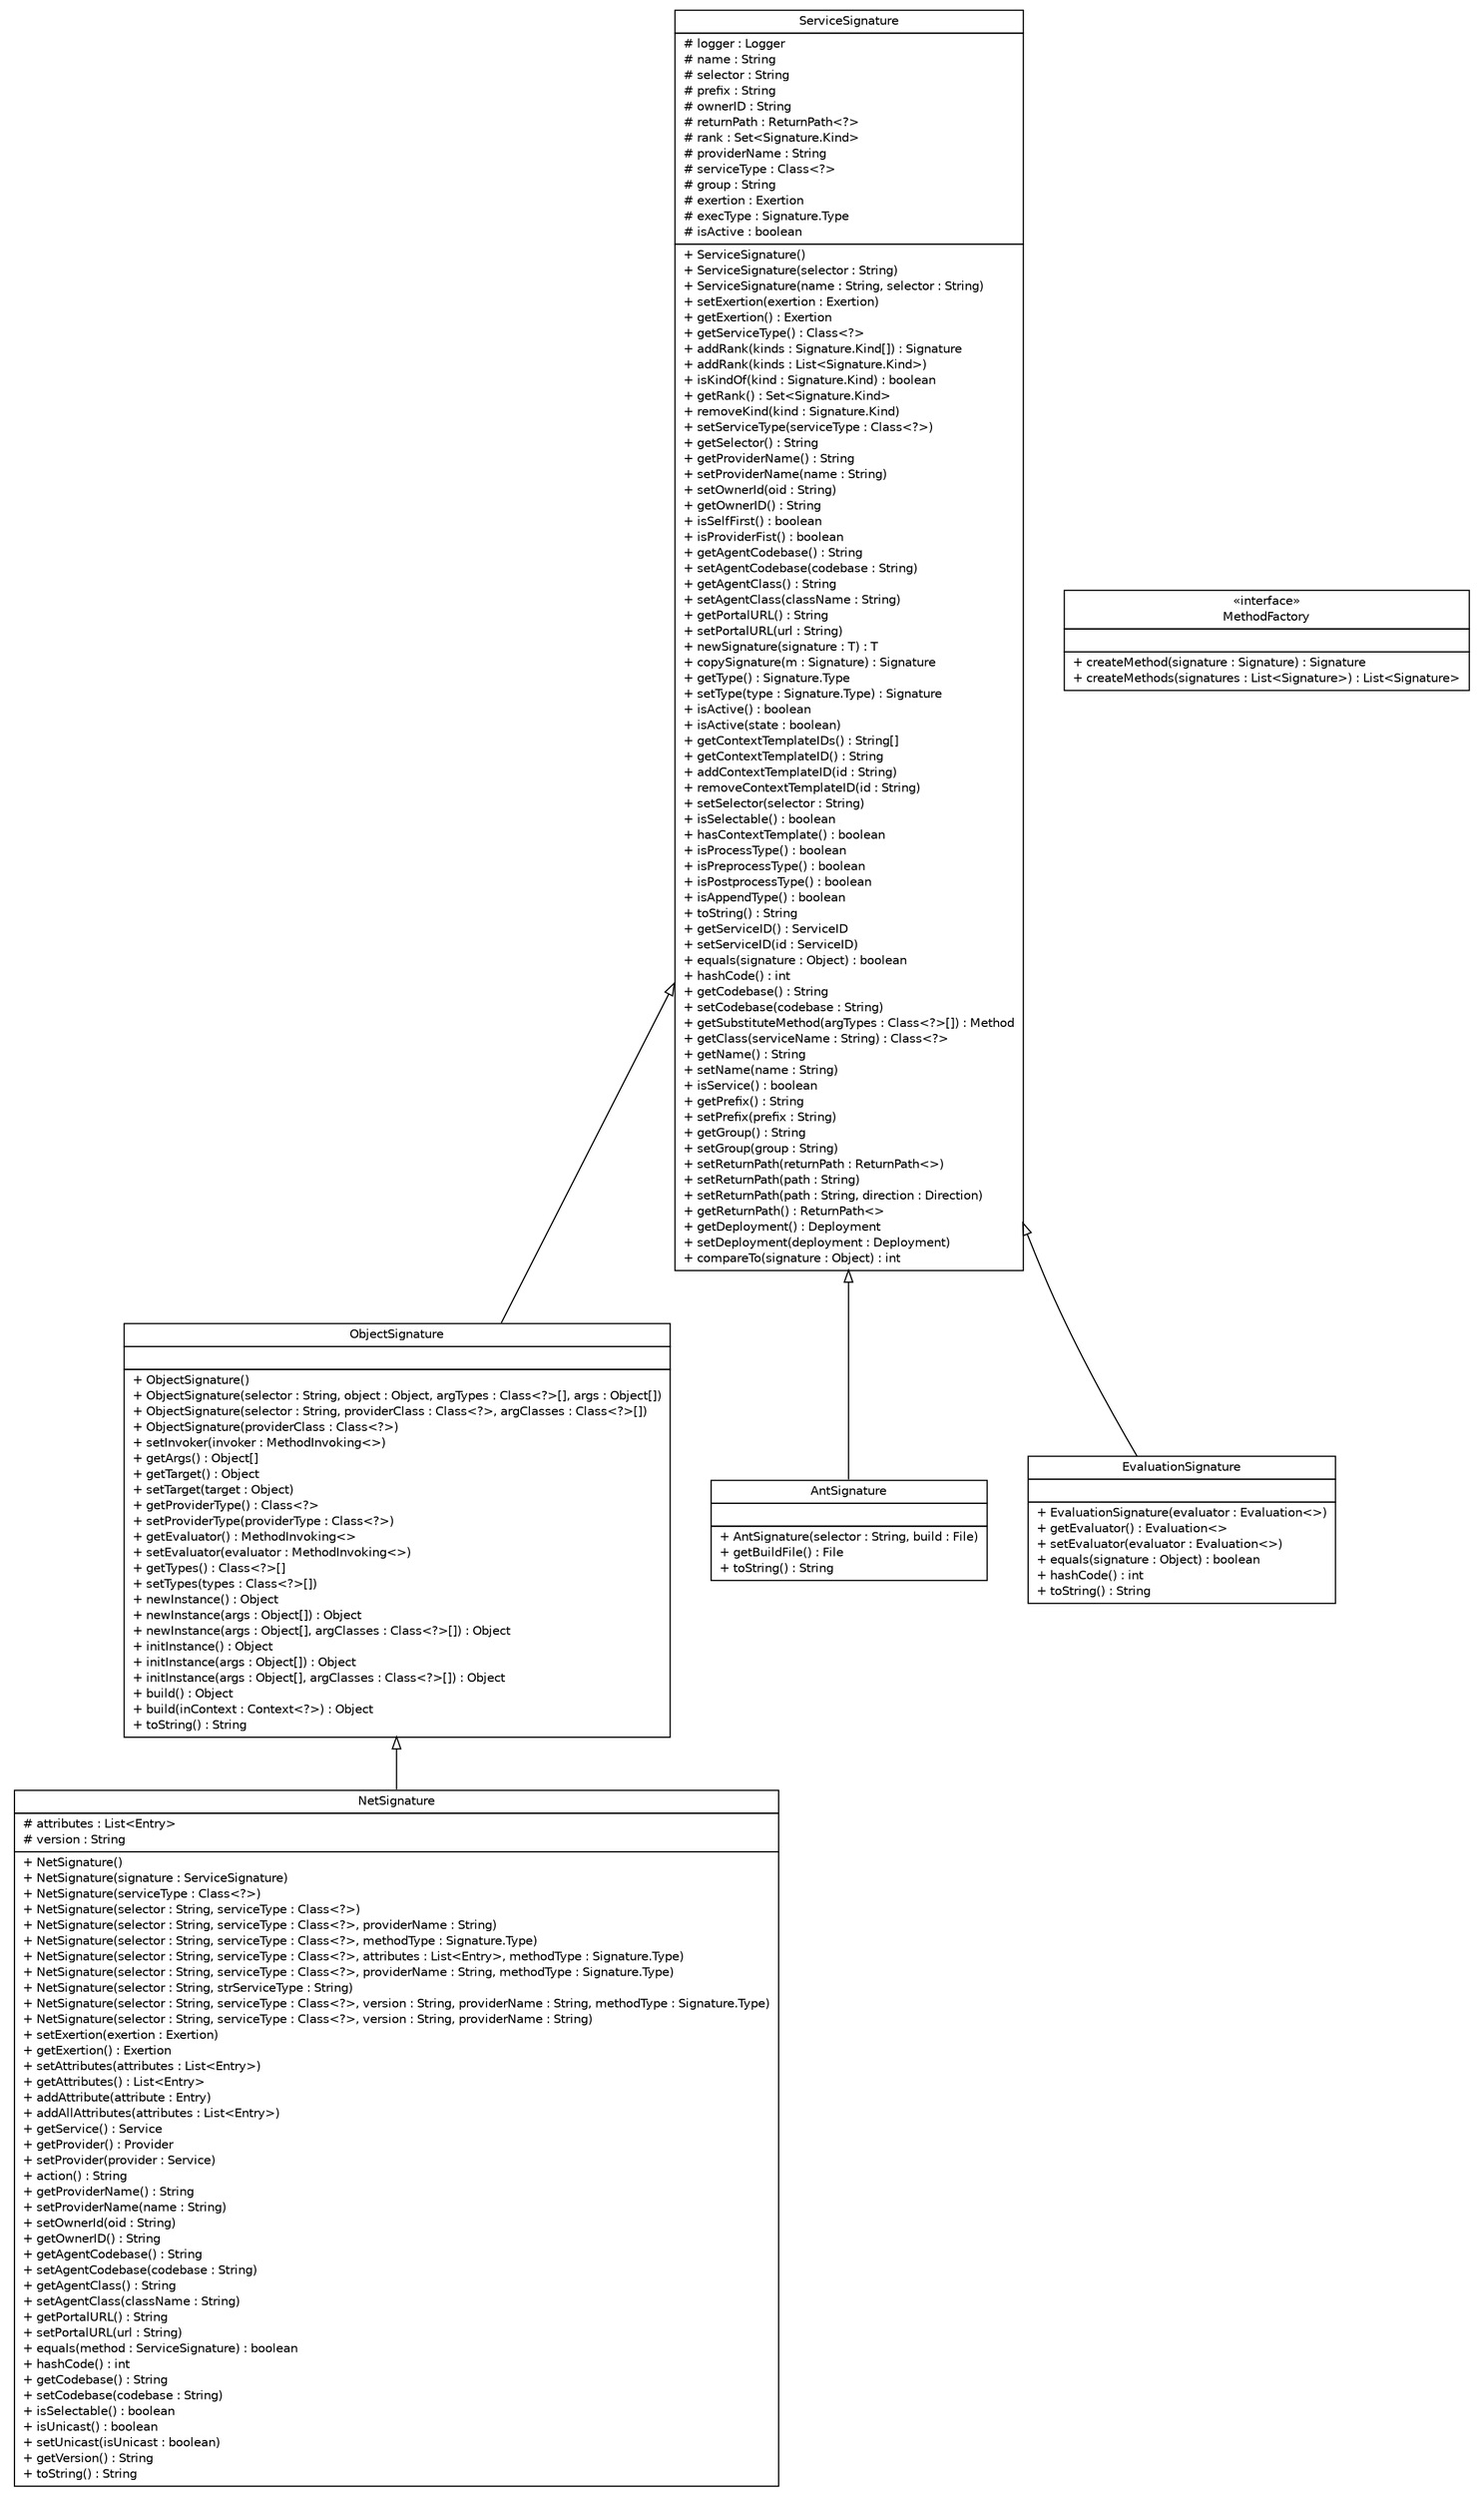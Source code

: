 #!/usr/local/bin/dot
#
# Class diagram 
# Generated by UMLGraph version R5_6 (http://www.umlgraph.org/)
#

digraph G {
	edge [fontname="Helvetica",fontsize=10,labelfontname="Helvetica",labelfontsize=10];
	node [fontname="Helvetica",fontsize=10,shape=plaintext];
	nodesep=0.25;
	ranksep=0.5;
	// sorcer.core.signature.ObjectSignature
	c16937 [label=<<table title="sorcer.core.signature.ObjectSignature" border="0" cellborder="1" cellspacing="0" cellpadding="2" port="p" href="./ObjectSignature.html">
		<tr><td><table border="0" cellspacing="0" cellpadding="1">
<tr><td align="center" balign="center"> ObjectSignature </td></tr>
		</table></td></tr>
		<tr><td><table border="0" cellspacing="0" cellpadding="1">
<tr><td align="left" balign="left">  </td></tr>
		</table></td></tr>
		<tr><td><table border="0" cellspacing="0" cellpadding="1">
<tr><td align="left" balign="left"> + ObjectSignature() </td></tr>
<tr><td align="left" balign="left"> + ObjectSignature(selector : String, object : Object, argTypes : Class&lt;?&gt;[], args : Object[]) </td></tr>
<tr><td align="left" balign="left"> + ObjectSignature(selector : String, providerClass : Class&lt;?&gt;, argClasses : Class&lt;?&gt;[]) </td></tr>
<tr><td align="left" balign="left"> + ObjectSignature(providerClass : Class&lt;?&gt;) </td></tr>
<tr><td align="left" balign="left"> + setInvoker(invoker : MethodInvoking&lt;&gt;) </td></tr>
<tr><td align="left" balign="left"> + getArgs() : Object[] </td></tr>
<tr><td align="left" balign="left"> + getTarget() : Object </td></tr>
<tr><td align="left" balign="left"> + setTarget(target : Object) </td></tr>
<tr><td align="left" balign="left"> + getProviderType() : Class&lt;?&gt; </td></tr>
<tr><td align="left" balign="left"> + setProviderType(providerType : Class&lt;?&gt;) </td></tr>
<tr><td align="left" balign="left"> + getEvaluator() : MethodInvoking&lt;&gt; </td></tr>
<tr><td align="left" balign="left"> + setEvaluator(evaluator : MethodInvoking&lt;&gt;) </td></tr>
<tr><td align="left" balign="left"> + getTypes() : Class&lt;?&gt;[] </td></tr>
<tr><td align="left" balign="left"> + setTypes(types : Class&lt;?&gt;[]) </td></tr>
<tr><td align="left" balign="left"> + newInstance() : Object </td></tr>
<tr><td align="left" balign="left"> + newInstance(args : Object[]) : Object </td></tr>
<tr><td align="left" balign="left"> + newInstance(args : Object[], argClasses : Class&lt;?&gt;[]) : Object </td></tr>
<tr><td align="left" balign="left"> + initInstance() : Object </td></tr>
<tr><td align="left" balign="left"> + initInstance(args : Object[]) : Object </td></tr>
<tr><td align="left" balign="left"> + initInstance(args : Object[], argClasses : Class&lt;?&gt;[]) : Object </td></tr>
<tr><td align="left" balign="left"> + build() : Object </td></tr>
<tr><td align="left" balign="left"> + build(inContext : Context&lt;?&gt;) : Object </td></tr>
<tr><td align="left" balign="left"> + toString() : String </td></tr>
		</table></td></tr>
		</table>>, URL="./ObjectSignature.html", fontname="Helvetica", fontcolor="black", fontsize=10.0];
	// sorcer.core.signature.NetSignature
	c16938 [label=<<table title="sorcer.core.signature.NetSignature" border="0" cellborder="1" cellspacing="0" cellpadding="2" port="p" href="./NetSignature.html">
		<tr><td><table border="0" cellspacing="0" cellpadding="1">
<tr><td align="center" balign="center"> NetSignature </td></tr>
		</table></td></tr>
		<tr><td><table border="0" cellspacing="0" cellpadding="1">
<tr><td align="left" balign="left"> # attributes : List&lt;Entry&gt; </td></tr>
<tr><td align="left" balign="left"> # version : String </td></tr>
		</table></td></tr>
		<tr><td><table border="0" cellspacing="0" cellpadding="1">
<tr><td align="left" balign="left"> + NetSignature() </td></tr>
<tr><td align="left" balign="left"> + NetSignature(signature : ServiceSignature) </td></tr>
<tr><td align="left" balign="left"> + NetSignature(serviceType : Class&lt;?&gt;) </td></tr>
<tr><td align="left" balign="left"> + NetSignature(selector : String, serviceType : Class&lt;?&gt;) </td></tr>
<tr><td align="left" balign="left"> + NetSignature(selector : String, serviceType : Class&lt;?&gt;, providerName : String) </td></tr>
<tr><td align="left" balign="left"> + NetSignature(selector : String, serviceType : Class&lt;?&gt;, methodType : Signature.Type) </td></tr>
<tr><td align="left" balign="left"> + NetSignature(selector : String, serviceType : Class&lt;?&gt;, attributes : List&lt;Entry&gt;, methodType : Signature.Type) </td></tr>
<tr><td align="left" balign="left"> + NetSignature(selector : String, serviceType : Class&lt;?&gt;, providerName : String, methodType : Signature.Type) </td></tr>
<tr><td align="left" balign="left"> + NetSignature(selector : String, strServiceType : String) </td></tr>
<tr><td align="left" balign="left"> + NetSignature(selector : String, serviceType : Class&lt;?&gt;, version : String, providerName : String, methodType : Signature.Type) </td></tr>
<tr><td align="left" balign="left"> + NetSignature(selector : String, serviceType : Class&lt;?&gt;, version : String, providerName : String) </td></tr>
<tr><td align="left" balign="left"> + setExertion(exertion : Exertion) </td></tr>
<tr><td align="left" balign="left"> + getExertion() : Exertion </td></tr>
<tr><td align="left" balign="left"> + setAttributes(attributes : List&lt;Entry&gt;) </td></tr>
<tr><td align="left" balign="left"> + getAttributes() : List&lt;Entry&gt; </td></tr>
<tr><td align="left" balign="left"> + addAttribute(attribute : Entry) </td></tr>
<tr><td align="left" balign="left"> + addAllAttributes(attributes : List&lt;Entry&gt;) </td></tr>
<tr><td align="left" balign="left"> + getService() : Service </td></tr>
<tr><td align="left" balign="left"> + getProvider() : Provider </td></tr>
<tr><td align="left" balign="left"> + setProvider(provider : Service) </td></tr>
<tr><td align="left" balign="left"> + action() : String </td></tr>
<tr><td align="left" balign="left"> + getProviderName() : String </td></tr>
<tr><td align="left" balign="left"> + setProviderName(name : String) </td></tr>
<tr><td align="left" balign="left"> + setOwnerId(oid : String) </td></tr>
<tr><td align="left" balign="left"> + getOwnerID() : String </td></tr>
<tr><td align="left" balign="left"> + getAgentCodebase() : String </td></tr>
<tr><td align="left" balign="left"> + setAgentCodebase(codebase : String) </td></tr>
<tr><td align="left" balign="left"> + getAgentClass() : String </td></tr>
<tr><td align="left" balign="left"> + setAgentClass(className : String) </td></tr>
<tr><td align="left" balign="left"> + getPortalURL() : String </td></tr>
<tr><td align="left" balign="left"> + setPortalURL(url : String) </td></tr>
<tr><td align="left" balign="left"> + equals(method : ServiceSignature) : boolean </td></tr>
<tr><td align="left" balign="left"> + hashCode() : int </td></tr>
<tr><td align="left" balign="left"> + getCodebase() : String </td></tr>
<tr><td align="left" balign="left"> + setCodebase(codebase : String) </td></tr>
<tr><td align="left" balign="left"> + isSelectable() : boolean </td></tr>
<tr><td align="left" balign="left"> + isUnicast() : boolean </td></tr>
<tr><td align="left" balign="left"> + setUnicast(isUnicast : boolean) </td></tr>
<tr><td align="left" balign="left"> + getVersion() : String </td></tr>
<tr><td align="left" balign="left"> + toString() : String </td></tr>
		</table></td></tr>
		</table>>, URL="./NetSignature.html", fontname="Helvetica", fontcolor="black", fontsize=10.0];
	// sorcer.core.signature.AntSignature
	c16939 [label=<<table title="sorcer.core.signature.AntSignature" border="0" cellborder="1" cellspacing="0" cellpadding="2" port="p" href="./AntSignature.html">
		<tr><td><table border="0" cellspacing="0" cellpadding="1">
<tr><td align="center" balign="center"> AntSignature </td></tr>
		</table></td></tr>
		<tr><td><table border="0" cellspacing="0" cellpadding="1">
<tr><td align="left" balign="left">  </td></tr>
		</table></td></tr>
		<tr><td><table border="0" cellspacing="0" cellpadding="1">
<tr><td align="left" balign="left"> + AntSignature(selector : String, build : File) </td></tr>
<tr><td align="left" balign="left"> + getBuildFile() : File </td></tr>
<tr><td align="left" balign="left"> + toString() : String </td></tr>
		</table></td></tr>
		</table>>, URL="./AntSignature.html", fontname="Helvetica", fontcolor="black", fontsize=10.0];
	// sorcer.core.signature.MethodFactory
	c16940 [label=<<table title="sorcer.core.signature.MethodFactory" border="0" cellborder="1" cellspacing="0" cellpadding="2" port="p" href="./MethodFactory.html">
		<tr><td><table border="0" cellspacing="0" cellpadding="1">
<tr><td align="center" balign="center"> &#171;interface&#187; </td></tr>
<tr><td align="center" balign="center"> MethodFactory </td></tr>
		</table></td></tr>
		<tr><td><table border="0" cellspacing="0" cellpadding="1">
<tr><td align="left" balign="left">  </td></tr>
		</table></td></tr>
		<tr><td><table border="0" cellspacing="0" cellpadding="1">
<tr><td align="left" balign="left"> + createMethod(signature : Signature) : Signature </td></tr>
<tr><td align="left" balign="left"> + createMethods(signatures : List&lt;Signature&gt;) : List&lt;Signature&gt; </td></tr>
		</table></td></tr>
		</table>>, URL="./MethodFactory.html", fontname="Helvetica", fontcolor="black", fontsize=10.0];
	// sorcer.core.signature.EvaluationSignature
	c16941 [label=<<table title="sorcer.core.signature.EvaluationSignature" border="0" cellborder="1" cellspacing="0" cellpadding="2" port="p" href="./EvaluationSignature.html">
		<tr><td><table border="0" cellspacing="0" cellpadding="1">
<tr><td align="center" balign="center"> EvaluationSignature </td></tr>
		</table></td></tr>
		<tr><td><table border="0" cellspacing="0" cellpadding="1">
<tr><td align="left" balign="left">  </td></tr>
		</table></td></tr>
		<tr><td><table border="0" cellspacing="0" cellpadding="1">
<tr><td align="left" balign="left"> + EvaluationSignature(evaluator : Evaluation&lt;&gt;) </td></tr>
<tr><td align="left" balign="left"> + getEvaluator() : Evaluation&lt;&gt; </td></tr>
<tr><td align="left" balign="left"> + setEvaluator(evaluator : Evaluation&lt;&gt;) </td></tr>
<tr><td align="left" balign="left"> + equals(signature : Object) : boolean </td></tr>
<tr><td align="left" balign="left"> + hashCode() : int </td></tr>
<tr><td align="left" balign="left"> + toString() : String </td></tr>
		</table></td></tr>
		</table>>, URL="./EvaluationSignature.html", fontname="Helvetica", fontcolor="black", fontsize=10.0];
	// sorcer.core.signature.ServiceSignature
	c16942 [label=<<table title="sorcer.core.signature.ServiceSignature" border="0" cellborder="1" cellspacing="0" cellpadding="2" port="p" href="./ServiceSignature.html">
		<tr><td><table border="0" cellspacing="0" cellpadding="1">
<tr><td align="center" balign="center"> ServiceSignature </td></tr>
		</table></td></tr>
		<tr><td><table border="0" cellspacing="0" cellpadding="1">
<tr><td align="left" balign="left"> # logger : Logger </td></tr>
<tr><td align="left" balign="left"> # name : String </td></tr>
<tr><td align="left" balign="left"> # selector : String </td></tr>
<tr><td align="left" balign="left"> # prefix : String </td></tr>
<tr><td align="left" balign="left"> # ownerID : String </td></tr>
<tr><td align="left" balign="left"> # returnPath : ReturnPath&lt;?&gt; </td></tr>
<tr><td align="left" balign="left"> # rank : Set&lt;Signature.Kind&gt; </td></tr>
<tr><td align="left" balign="left"> # providerName : String </td></tr>
<tr><td align="left" balign="left"> # serviceType : Class&lt;?&gt; </td></tr>
<tr><td align="left" balign="left"> # group : String </td></tr>
<tr><td align="left" balign="left"> # exertion : Exertion </td></tr>
<tr><td align="left" balign="left"> # execType : Signature.Type </td></tr>
<tr><td align="left" balign="left"> # isActive : boolean </td></tr>
		</table></td></tr>
		<tr><td><table border="0" cellspacing="0" cellpadding="1">
<tr><td align="left" balign="left"> + ServiceSignature() </td></tr>
<tr><td align="left" balign="left"> + ServiceSignature(selector : String) </td></tr>
<tr><td align="left" balign="left"> + ServiceSignature(name : String, selector : String) </td></tr>
<tr><td align="left" balign="left"> + setExertion(exertion : Exertion) </td></tr>
<tr><td align="left" balign="left"> + getExertion() : Exertion </td></tr>
<tr><td align="left" balign="left"> + getServiceType() : Class&lt;?&gt; </td></tr>
<tr><td align="left" balign="left"> + addRank(kinds : Signature.Kind[]) : Signature </td></tr>
<tr><td align="left" balign="left"> + addRank(kinds : List&lt;Signature.Kind&gt;) </td></tr>
<tr><td align="left" balign="left"> + isKindOf(kind : Signature.Kind) : boolean </td></tr>
<tr><td align="left" balign="left"> + getRank() : Set&lt;Signature.Kind&gt; </td></tr>
<tr><td align="left" balign="left"> + removeKind(kind : Signature.Kind) </td></tr>
<tr><td align="left" balign="left"> + setServiceType(serviceType : Class&lt;?&gt;) </td></tr>
<tr><td align="left" balign="left"> + getSelector() : String </td></tr>
<tr><td align="left" balign="left"> + getProviderName() : String </td></tr>
<tr><td align="left" balign="left"> + setProviderName(name : String) </td></tr>
<tr><td align="left" balign="left"> + setOwnerId(oid : String) </td></tr>
<tr><td align="left" balign="left"> + getOwnerID() : String </td></tr>
<tr><td align="left" balign="left"> + isSelfFirst() : boolean </td></tr>
<tr><td align="left" balign="left"> + isProviderFist() : boolean </td></tr>
<tr><td align="left" balign="left"> + getAgentCodebase() : String </td></tr>
<tr><td align="left" balign="left"> + setAgentCodebase(codebase : String) </td></tr>
<tr><td align="left" balign="left"> + getAgentClass() : String </td></tr>
<tr><td align="left" balign="left"> + setAgentClass(className : String) </td></tr>
<tr><td align="left" balign="left"> + getPortalURL() : String </td></tr>
<tr><td align="left" balign="left"> + setPortalURL(url : String) </td></tr>
<tr><td align="left" balign="left"> + newSignature(signature : T) : T </td></tr>
<tr><td align="left" balign="left"> + copySignature(m : Signature) : Signature </td></tr>
<tr><td align="left" balign="left"> + getType() : Signature.Type </td></tr>
<tr><td align="left" balign="left"> + setType(type : Signature.Type) : Signature </td></tr>
<tr><td align="left" balign="left"> + isActive() : boolean </td></tr>
<tr><td align="left" balign="left"> + isActive(state : boolean) </td></tr>
<tr><td align="left" balign="left"> + getContextTemplateIDs() : String[] </td></tr>
<tr><td align="left" balign="left"> + getContextTemplateID() : String </td></tr>
<tr><td align="left" balign="left"> + addContextTemplateID(id : String) </td></tr>
<tr><td align="left" balign="left"> + removeContextTemplateID(id : String) </td></tr>
<tr><td align="left" balign="left"> + setSelector(selector : String) </td></tr>
<tr><td align="left" balign="left"> + isSelectable() : boolean </td></tr>
<tr><td align="left" balign="left"> + hasContextTemplate() : boolean </td></tr>
<tr><td align="left" balign="left"> + isProcessType() : boolean </td></tr>
<tr><td align="left" balign="left"> + isPreprocessType() : boolean </td></tr>
<tr><td align="left" balign="left"> + isPostprocessType() : boolean </td></tr>
<tr><td align="left" balign="left"> + isAppendType() : boolean </td></tr>
<tr><td align="left" balign="left"> + toString() : String </td></tr>
<tr><td align="left" balign="left"> + getServiceID() : ServiceID </td></tr>
<tr><td align="left" balign="left"> + setServiceID(id : ServiceID) </td></tr>
<tr><td align="left" balign="left"> + equals(signature : Object) : boolean </td></tr>
<tr><td align="left" balign="left"> + hashCode() : int </td></tr>
<tr><td align="left" balign="left"> + getCodebase() : String </td></tr>
<tr><td align="left" balign="left"> + setCodebase(codebase : String) </td></tr>
<tr><td align="left" balign="left"> + getSubstituteMethod(argTypes : Class&lt;?&gt;[]) : Method </td></tr>
<tr><td align="left" balign="left"> + getClass(serviceName : String) : Class&lt;?&gt; </td></tr>
<tr><td align="left" balign="left"> + getName() : String </td></tr>
<tr><td align="left" balign="left"> + setName(name : String) </td></tr>
<tr><td align="left" balign="left"> + isService() : boolean </td></tr>
<tr><td align="left" balign="left"> + getPrefix() : String </td></tr>
<tr><td align="left" balign="left"> + setPrefix(prefix : String) </td></tr>
<tr><td align="left" balign="left"> + getGroup() : String </td></tr>
<tr><td align="left" balign="left"> + setGroup(group : String) </td></tr>
<tr><td align="left" balign="left"> + setReturnPath(returnPath : ReturnPath&lt;&gt;) </td></tr>
<tr><td align="left" balign="left"> + setReturnPath(path : String) </td></tr>
<tr><td align="left" balign="left"> + setReturnPath(path : String, direction : Direction) </td></tr>
<tr><td align="left" balign="left"> + getReturnPath() : ReturnPath&lt;&gt; </td></tr>
<tr><td align="left" balign="left"> + getDeployment() : Deployment </td></tr>
<tr><td align="left" balign="left"> + setDeployment(deployment : Deployment) </td></tr>
<tr><td align="left" balign="left"> + compareTo(signature : Object) : int </td></tr>
		</table></td></tr>
		</table>>, URL="./ServiceSignature.html", fontname="Helvetica", fontcolor="black", fontsize=10.0];
	//sorcer.core.signature.ObjectSignature extends sorcer.core.signature.ServiceSignature
	c16942:p -> c16937:p [dir=back,arrowtail=empty];
	//sorcer.core.signature.NetSignature extends sorcer.core.signature.ObjectSignature
	c16937:p -> c16938:p [dir=back,arrowtail=empty];
	//sorcer.core.signature.AntSignature extends sorcer.core.signature.ServiceSignature
	c16942:p -> c16939:p [dir=back,arrowtail=empty];
	//sorcer.core.signature.EvaluationSignature extends sorcer.core.signature.ServiceSignature
	c16942:p -> c16941:p [dir=back,arrowtail=empty];
}

